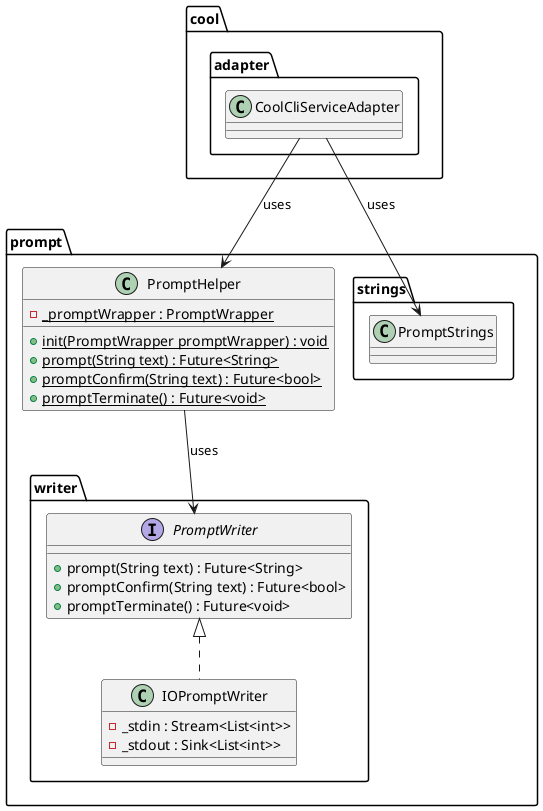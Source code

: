 @startuml prompt_class_diagram

package prompt {
    package writer {
        interface PromptWriter {
            + prompt(String text) : Future<String>
            + promptConfirm(String text) : Future<bool>
            + promptTerminate() : Future<void>
        }

        class IOPromptWriter implements PromptWriter{
            - _stdin : Stream<List<int>>
            - _stdout : Sink<List<int>>
        }
    }

    package strings {
        class PromptStrings{}
    }

    class PromptHelper {
        - {static} _promptWrapper : PromptWrapper
        + {static} init(PromptWrapper promptWrapper) : void
        + {static} prompt(String text) : Future<String>
        + {static} promptConfirm(String text) : Future<bool>
        + {static} promptTerminate() : Future<void>
    }
}

package cool.adapter {
    class CoolCliServiceAdapter {

    }
}

PromptHelper --> PromptWriter : uses

CoolCliServiceAdapter --> PromptHelper : uses
CoolCliServiceAdapter --> PromptStrings : uses

@enduml
